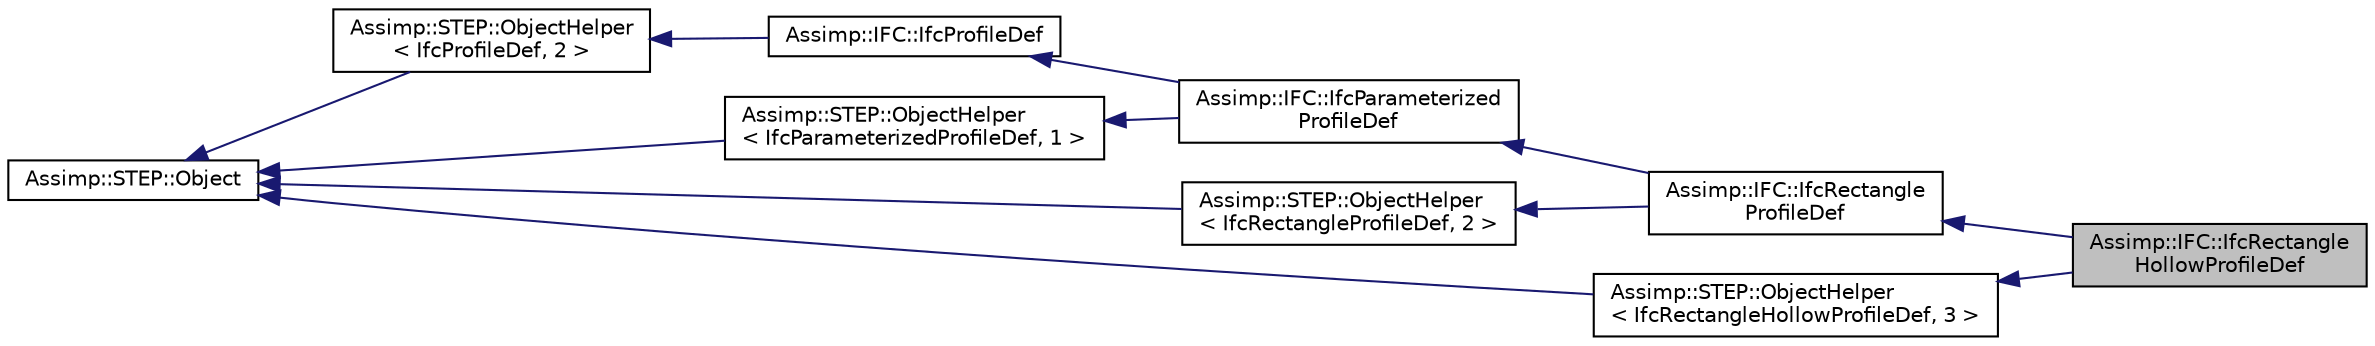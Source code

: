 digraph "Assimp::IFC::IfcRectangleHollowProfileDef"
{
  edge [fontname="Helvetica",fontsize="10",labelfontname="Helvetica",labelfontsize="10"];
  node [fontname="Helvetica",fontsize="10",shape=record];
  rankdir="LR";
  Node1 [label="Assimp::IFC::IfcRectangle\lHollowProfileDef",height=0.2,width=0.4,color="black", fillcolor="grey75", style="filled", fontcolor="black"];
  Node2 -> Node1 [dir="back",color="midnightblue",fontsize="10",style="solid",fontname="Helvetica"];
  Node2 [label="Assimp::IFC::IfcRectangle\lProfileDef",height=0.2,width=0.4,color="black", fillcolor="white", style="filled",URL="$struct_assimp_1_1_i_f_c_1_1_ifc_rectangle_profile_def.html"];
  Node3 -> Node2 [dir="back",color="midnightblue",fontsize="10",style="solid",fontname="Helvetica"];
  Node3 [label="Assimp::IFC::IfcParameterized\lProfileDef",height=0.2,width=0.4,color="black", fillcolor="white", style="filled",URL="$struct_assimp_1_1_i_f_c_1_1_ifc_parameterized_profile_def.html"];
  Node4 -> Node3 [dir="back",color="midnightblue",fontsize="10",style="solid",fontname="Helvetica"];
  Node4 [label="Assimp::IFC::IfcProfileDef",height=0.2,width=0.4,color="black", fillcolor="white", style="filled",URL="$struct_assimp_1_1_i_f_c_1_1_ifc_profile_def.html"];
  Node5 -> Node4 [dir="back",color="midnightblue",fontsize="10",style="solid",fontname="Helvetica"];
  Node5 [label="Assimp::STEP::ObjectHelper\l\< IfcProfileDef, 2 \>",height=0.2,width=0.4,color="black", fillcolor="white", style="filled",URL="$struct_assimp_1_1_s_t_e_p_1_1_object_helper.html"];
  Node6 -> Node5 [dir="back",color="midnightblue",fontsize="10",style="solid",fontname="Helvetica"];
  Node6 [label="Assimp::STEP::Object",height=0.2,width=0.4,color="black", fillcolor="white", style="filled",URL="$class_assimp_1_1_s_t_e_p_1_1_object.html"];
  Node7 -> Node3 [dir="back",color="midnightblue",fontsize="10",style="solid",fontname="Helvetica"];
  Node7 [label="Assimp::STEP::ObjectHelper\l\< IfcParameterizedProfileDef, 1 \>",height=0.2,width=0.4,color="black", fillcolor="white", style="filled",URL="$struct_assimp_1_1_s_t_e_p_1_1_object_helper.html"];
  Node6 -> Node7 [dir="back",color="midnightblue",fontsize="10",style="solid",fontname="Helvetica"];
  Node8 -> Node2 [dir="back",color="midnightblue",fontsize="10",style="solid",fontname="Helvetica"];
  Node8 [label="Assimp::STEP::ObjectHelper\l\< IfcRectangleProfileDef, 2 \>",height=0.2,width=0.4,color="black", fillcolor="white", style="filled",URL="$struct_assimp_1_1_s_t_e_p_1_1_object_helper.html"];
  Node6 -> Node8 [dir="back",color="midnightblue",fontsize="10",style="solid",fontname="Helvetica"];
  Node9 -> Node1 [dir="back",color="midnightblue",fontsize="10",style="solid",fontname="Helvetica"];
  Node9 [label="Assimp::STEP::ObjectHelper\l\< IfcRectangleHollowProfileDef, 3 \>",height=0.2,width=0.4,color="black", fillcolor="white", style="filled",URL="$struct_assimp_1_1_s_t_e_p_1_1_object_helper.html"];
  Node6 -> Node9 [dir="back",color="midnightblue",fontsize="10",style="solid",fontname="Helvetica"];
}
